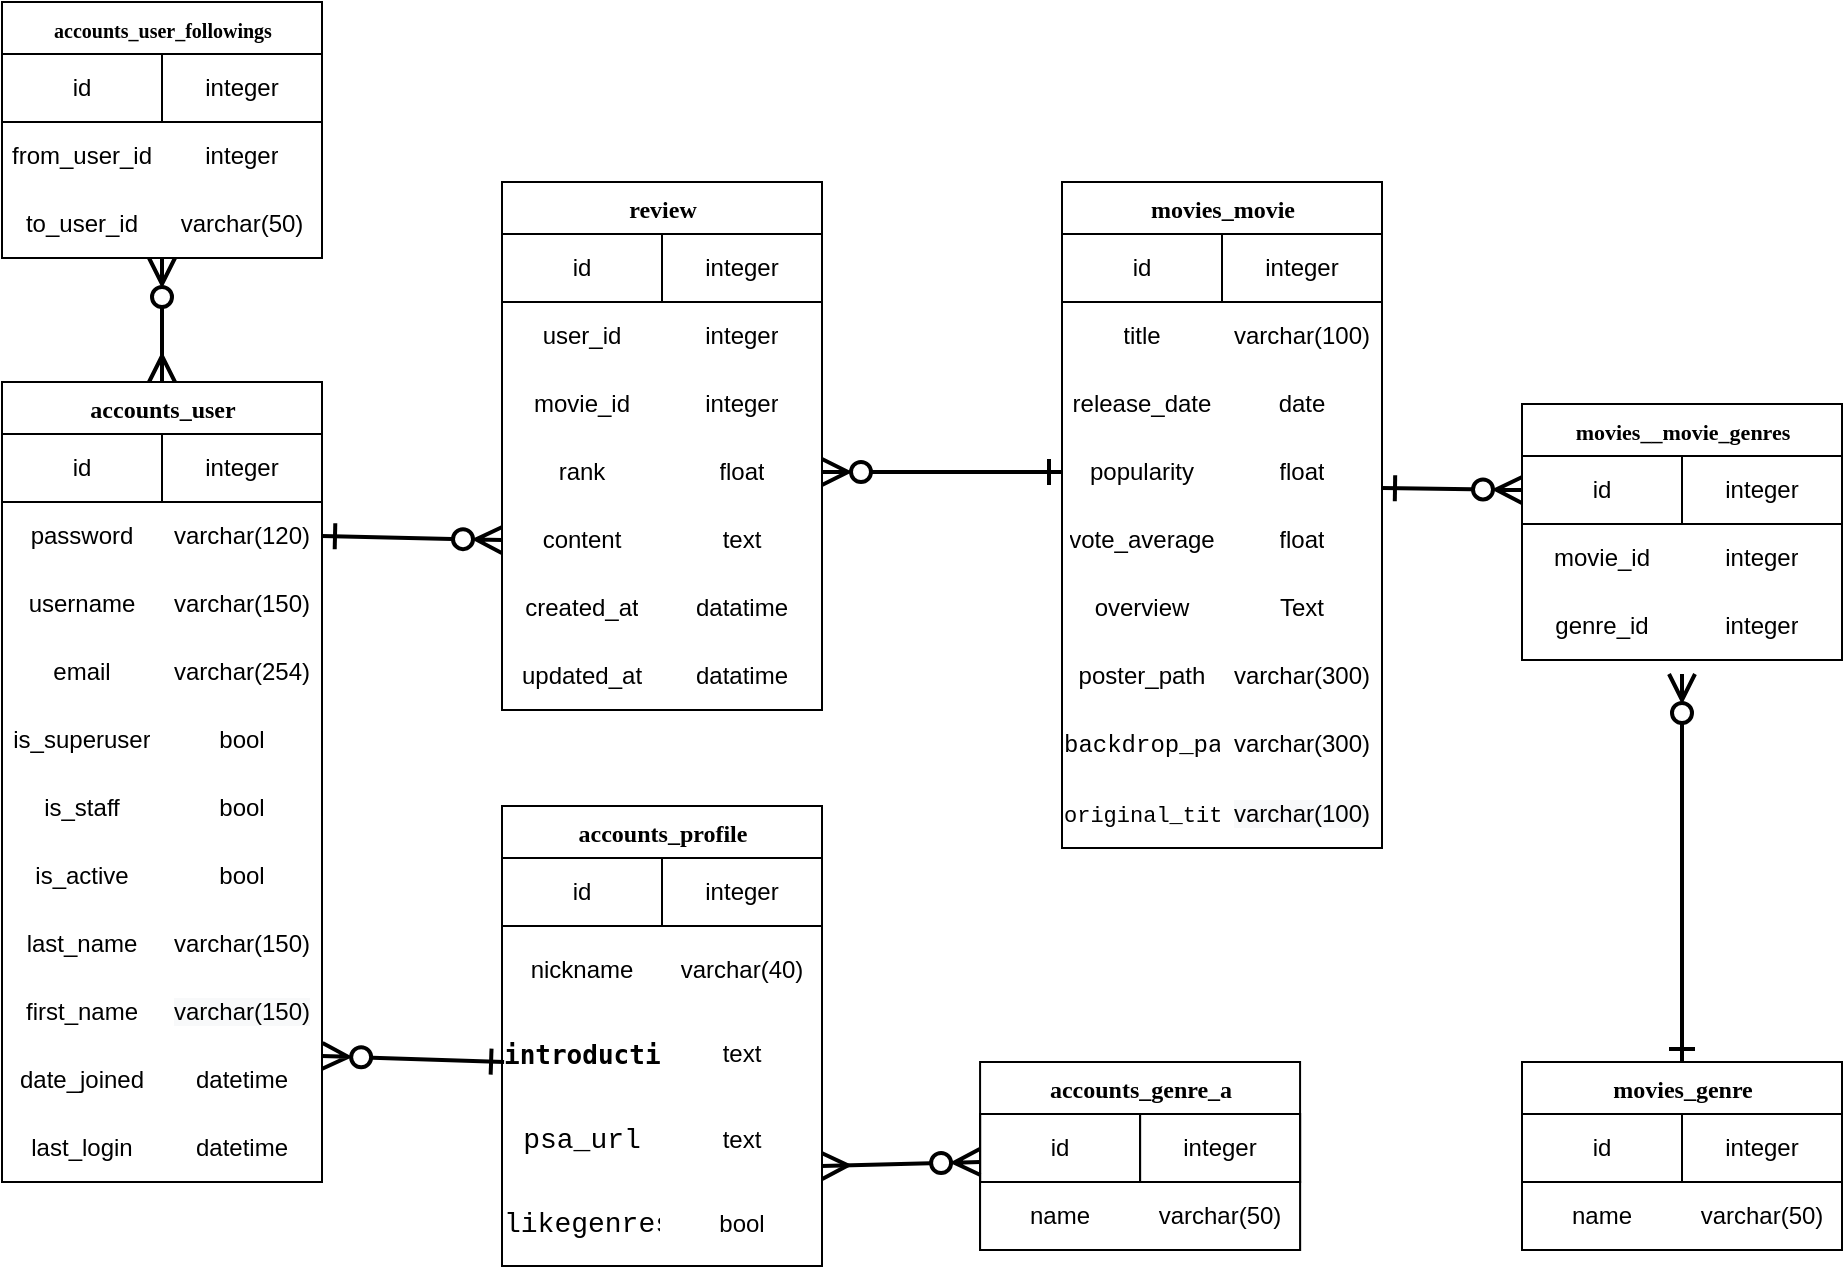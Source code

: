 <mxfile version="20.5.3" type="github">
  <diagram name="Page-1" id="9f46799a-70d6-7492-0946-bef42562c5a5">
    <mxGraphModel dx="2153" dy="1149" grid="1" gridSize="10" guides="1" tooltips="1" connect="1" arrows="1" fold="1" page="1" pageScale="1" pageWidth="1100" pageHeight="850" background="none" math="0" shadow="0">
      <root>
        <mxCell id="0" />
        <mxCell id="1" parent="0" />
        <mxCell id="78961159f06e98e8-30" value="review" style="swimlane;html=1;fontStyle=1;align=center;verticalAlign=top;childLayout=stackLayout;horizontal=1;startSize=26;horizontalStack=0;resizeParent=1;resizeLast=0;collapsible=1;marginBottom=0;swimlaneFillColor=#ffffff;rounded=0;shadow=0;comic=0;labelBackgroundColor=none;strokeWidth=1;fillColor=none;fontFamily=Verdana;fontSize=12;" parent="1" vertex="1">
          <mxGeometry x="360" y="199" width="160" height="264" as="geometry" />
        </mxCell>
        <mxCell id="Coziq-dJK1Pich8Sk--5-6" value="" style="childLayout=tableLayout;recursiveResize=0;shadow=0;fillColor=none;rounded=0;" parent="78961159f06e98e8-30" vertex="1">
          <mxGeometry y="26" width="160" height="34" as="geometry" />
        </mxCell>
        <mxCell id="Coziq-dJK1Pich8Sk--5-19" style="edgeStyle=orthogonalEdgeStyle;rounded=0;orthogonalLoop=1;jettySize=auto;html=1;exitX=0.5;exitY=0;exitDx=0;exitDy=0;" parent="Coziq-dJK1Pich8Sk--5-6" target="Coziq-dJK1Pich8Sk--5-7" edge="1">
          <mxGeometry relative="1" as="geometry" />
        </mxCell>
        <mxCell id="Coziq-dJK1Pich8Sk--5-7" value="" style="shape=tableRow;horizontal=0;startSize=0;swimlaneHead=0;swimlaneBody=0;top=0;left=0;bottom=0;right=0;dropTarget=0;collapsible=0;recursiveResize=0;expand=0;fontStyle=0;fillColor=none;strokeColor=inherit;rounded=0;" parent="Coziq-dJK1Pich8Sk--5-6" vertex="1">
          <mxGeometry width="160" height="34" as="geometry" />
        </mxCell>
        <mxCell id="Coziq-dJK1Pich8Sk--5-8" value="id" style="connectable=0;recursiveResize=0;strokeColor=inherit;fillColor=none;align=center;whiteSpace=wrap;html=1;rounded=0;" parent="Coziq-dJK1Pich8Sk--5-7" vertex="1">
          <mxGeometry width="80" height="34" as="geometry">
            <mxRectangle width="80" height="34" as="alternateBounds" />
          </mxGeometry>
        </mxCell>
        <mxCell id="Coziq-dJK1Pich8Sk--5-9" value="integer" style="connectable=0;recursiveResize=0;strokeColor=inherit;fillColor=none;align=center;whiteSpace=wrap;html=1;rounded=0;" parent="Coziq-dJK1Pich8Sk--5-7" vertex="1">
          <mxGeometry x="80" width="80" height="34" as="geometry">
            <mxRectangle width="80" height="34" as="alternateBounds" />
          </mxGeometry>
        </mxCell>
        <mxCell id="Coziq-dJK1Pich8Sk--5-20" value="" style="shape=table;html=1;whiteSpace=wrap;startSize=0;container=1;collapsible=0;childLayout=tableLayout;columnLines=0;rowLines=0;rounded=0;" parent="78961159f06e98e8-30" vertex="1">
          <mxGeometry y="60" width="160" height="204" as="geometry" />
        </mxCell>
        <mxCell id="Q-mK16G-5H3DGk-nFdMD-3" style="shape=tableRow;horizontal=0;startSize=0;swimlaneHead=0;swimlaneBody=0;top=0;left=0;bottom=0;right=0;collapsible=0;dropTarget=0;fillColor=none;points=[[0,0.5],[1,0.5]];portConstraint=eastwest;rounded=0;" parent="Coziq-dJK1Pich8Sk--5-20" vertex="1">
          <mxGeometry width="160" height="34" as="geometry" />
        </mxCell>
        <mxCell id="Q-mK16G-5H3DGk-nFdMD-4" value="user_id" style="shape=partialRectangle;html=1;whiteSpace=wrap;connectable=0;fillColor=none;top=0;left=0;bottom=0;right=0;overflow=hidden;fontSize=12;rounded=0;" parent="Q-mK16G-5H3DGk-nFdMD-3" vertex="1">
          <mxGeometry width="80" height="34" as="geometry">
            <mxRectangle width="80" height="34" as="alternateBounds" />
          </mxGeometry>
        </mxCell>
        <mxCell id="Q-mK16G-5H3DGk-nFdMD-5" value="integer" style="shape=partialRectangle;html=1;whiteSpace=wrap;connectable=0;fillColor=none;top=0;left=0;bottom=0;right=0;overflow=hidden;fontSize=12;rounded=0;" parent="Q-mK16G-5H3DGk-nFdMD-3" vertex="1">
          <mxGeometry x="80" width="80" height="34" as="geometry">
            <mxRectangle width="80" height="34" as="alternateBounds" />
          </mxGeometry>
        </mxCell>
        <mxCell id="Coziq-dJK1Pich8Sk--5-21" value="" style="shape=tableRow;horizontal=0;startSize=0;swimlaneHead=0;swimlaneBody=0;top=0;left=0;bottom=0;right=0;collapsible=0;dropTarget=0;fillColor=none;points=[[0,0.5],[1,0.5]];portConstraint=eastwest;rounded=0;" parent="Coziq-dJK1Pich8Sk--5-20" vertex="1">
          <mxGeometry y="34" width="160" height="34" as="geometry" />
        </mxCell>
        <mxCell id="Coziq-dJK1Pich8Sk--5-22" value="movie_id" style="shape=partialRectangle;html=1;whiteSpace=wrap;connectable=0;fillColor=none;top=0;left=0;bottom=0;right=0;overflow=hidden;fontSize=12;rounded=0;" parent="Coziq-dJK1Pich8Sk--5-21" vertex="1">
          <mxGeometry width="80" height="34" as="geometry">
            <mxRectangle width="80" height="34" as="alternateBounds" />
          </mxGeometry>
        </mxCell>
        <mxCell id="Coziq-dJK1Pich8Sk--5-23" value="integer" style="shape=partialRectangle;html=1;whiteSpace=wrap;connectable=0;fillColor=none;top=0;left=0;bottom=0;right=0;overflow=hidden;fontSize=12;rounded=0;" parent="Coziq-dJK1Pich8Sk--5-21" vertex="1">
          <mxGeometry x="80" width="80" height="34" as="geometry">
            <mxRectangle width="80" height="34" as="alternateBounds" />
          </mxGeometry>
        </mxCell>
        <mxCell id="Coziq-dJK1Pich8Sk--5-29" value="" style="shape=tableRow;horizontal=0;startSize=0;swimlaneHead=0;swimlaneBody=0;top=0;left=0;bottom=0;right=0;collapsible=0;dropTarget=0;fillColor=none;points=[[0,0.5],[1,0.5]];portConstraint=eastwest;rounded=0;" parent="Coziq-dJK1Pich8Sk--5-20" vertex="1">
          <mxGeometry y="68" width="160" height="34" as="geometry" />
        </mxCell>
        <mxCell id="Coziq-dJK1Pich8Sk--5-30" value="rank" style="shape=partialRectangle;html=1;whiteSpace=wrap;connectable=0;fillColor=none;top=0;left=0;bottom=0;right=0;overflow=hidden;fontSize=12;rounded=0;" parent="Coziq-dJK1Pich8Sk--5-29" vertex="1">
          <mxGeometry width="80" height="34" as="geometry">
            <mxRectangle width="80" height="34" as="alternateBounds" />
          </mxGeometry>
        </mxCell>
        <mxCell id="Coziq-dJK1Pich8Sk--5-31" value="float" style="shape=partialRectangle;html=1;whiteSpace=wrap;connectable=0;fillColor=none;top=0;left=0;bottom=0;right=0;overflow=hidden;fontSize=12;rounded=0;" parent="Coziq-dJK1Pich8Sk--5-29" vertex="1">
          <mxGeometry x="80" width="80" height="34" as="geometry">
            <mxRectangle width="80" height="34" as="alternateBounds" />
          </mxGeometry>
        </mxCell>
        <mxCell id="Coziq-dJK1Pich8Sk--5-42" style="shape=tableRow;horizontal=0;startSize=0;swimlaneHead=0;swimlaneBody=0;top=0;left=0;bottom=0;right=0;collapsible=0;dropTarget=0;fillColor=none;points=[[0,0.5],[1,0.5]];portConstraint=eastwest;rounded=0;" parent="Coziq-dJK1Pich8Sk--5-20" vertex="1">
          <mxGeometry y="102" width="160" height="34" as="geometry" />
        </mxCell>
        <mxCell id="Coziq-dJK1Pich8Sk--5-43" value="content" style="shape=partialRectangle;html=1;whiteSpace=wrap;connectable=0;fillColor=none;top=0;left=0;bottom=0;right=0;overflow=hidden;fontSize=12;rounded=0;" parent="Coziq-dJK1Pich8Sk--5-42" vertex="1">
          <mxGeometry width="80" height="34" as="geometry">
            <mxRectangle width="80" height="34" as="alternateBounds" />
          </mxGeometry>
        </mxCell>
        <mxCell id="Coziq-dJK1Pich8Sk--5-44" value="text" style="shape=partialRectangle;html=1;whiteSpace=wrap;connectable=0;fillColor=none;top=0;left=0;bottom=0;right=0;overflow=hidden;fontSize=12;rounded=0;" parent="Coziq-dJK1Pich8Sk--5-42" vertex="1">
          <mxGeometry x="80" width="80" height="34" as="geometry">
            <mxRectangle width="80" height="34" as="alternateBounds" />
          </mxGeometry>
        </mxCell>
        <mxCell id="Coziq-dJK1Pich8Sk--5-39" style="shape=tableRow;horizontal=0;startSize=0;swimlaneHead=0;swimlaneBody=0;top=0;left=0;bottom=0;right=0;collapsible=0;dropTarget=0;fillColor=none;points=[[0,0.5],[1,0.5]];portConstraint=eastwest;rounded=0;" parent="Coziq-dJK1Pich8Sk--5-20" vertex="1">
          <mxGeometry y="136" width="160" height="34" as="geometry" />
        </mxCell>
        <mxCell id="Coziq-dJK1Pich8Sk--5-40" value="created_at" style="shape=partialRectangle;html=1;whiteSpace=wrap;connectable=0;fillColor=none;top=0;left=0;bottom=0;right=0;overflow=hidden;fontSize=12;rounded=0;" parent="Coziq-dJK1Pich8Sk--5-39" vertex="1">
          <mxGeometry width="80" height="34" as="geometry">
            <mxRectangle width="80" height="34" as="alternateBounds" />
          </mxGeometry>
        </mxCell>
        <mxCell id="Coziq-dJK1Pich8Sk--5-41" value="datatime" style="shape=partialRectangle;html=1;whiteSpace=wrap;connectable=0;fillColor=none;top=0;left=0;bottom=0;right=0;overflow=hidden;fontSize=12;rounded=0;" parent="Coziq-dJK1Pich8Sk--5-39" vertex="1">
          <mxGeometry x="80" width="80" height="34" as="geometry">
            <mxRectangle width="80" height="34" as="alternateBounds" />
          </mxGeometry>
        </mxCell>
        <mxCell id="Coziq-dJK1Pich8Sk--5-33" style="shape=tableRow;horizontal=0;startSize=0;swimlaneHead=0;swimlaneBody=0;top=0;left=0;bottom=0;right=0;collapsible=0;dropTarget=0;fillColor=none;points=[[0,0.5],[1,0.5]];portConstraint=eastwest;rounded=0;" parent="Coziq-dJK1Pich8Sk--5-20" vertex="1">
          <mxGeometry y="170" width="160" height="34" as="geometry" />
        </mxCell>
        <mxCell id="Coziq-dJK1Pich8Sk--5-34" value="updated_at" style="shape=partialRectangle;html=1;whiteSpace=wrap;connectable=0;fillColor=none;top=0;left=0;bottom=0;right=0;overflow=hidden;fontSize=12;rounded=0;" parent="Coziq-dJK1Pich8Sk--5-33" vertex="1">
          <mxGeometry width="80" height="34" as="geometry">
            <mxRectangle width="80" height="34" as="alternateBounds" />
          </mxGeometry>
        </mxCell>
        <mxCell id="Coziq-dJK1Pich8Sk--5-35" value="datatime" style="shape=partialRectangle;html=1;whiteSpace=wrap;connectable=0;fillColor=none;top=0;left=0;bottom=0;right=0;overflow=hidden;fontSize=12;rounded=0;" parent="Coziq-dJK1Pich8Sk--5-33" vertex="1">
          <mxGeometry x="80" width="80" height="34" as="geometry">
            <mxRectangle width="80" height="34" as="alternateBounds" />
          </mxGeometry>
        </mxCell>
        <mxCell id="Coziq-dJK1Pich8Sk--5-45" value="&lt;font style=&quot;font-size: 10px;&quot;&gt;accounts_user_followings&lt;/font&gt;" style="swimlane;html=1;fontStyle=1;align=center;verticalAlign=top;childLayout=stackLayout;horizontal=1;startSize=26;horizontalStack=0;resizeParent=1;resizeLast=0;collapsible=1;marginBottom=0;swimlaneFillColor=#ffffff;rounded=0;shadow=0;comic=0;labelBackgroundColor=none;strokeWidth=1;fillColor=none;fontFamily=Verdana;fontSize=12;" parent="1" vertex="1">
          <mxGeometry x="110" y="109" width="160" height="128" as="geometry" />
        </mxCell>
        <mxCell id="Coziq-dJK1Pich8Sk--5-46" value="" style="childLayout=tableLayout;recursiveResize=0;shadow=0;fillColor=none;rounded=0;" parent="Coziq-dJK1Pich8Sk--5-45" vertex="1">
          <mxGeometry y="26" width="160" height="34" as="geometry" />
        </mxCell>
        <mxCell id="Coziq-dJK1Pich8Sk--5-47" style="edgeStyle=orthogonalEdgeStyle;rounded=0;orthogonalLoop=1;jettySize=auto;html=1;exitX=0.5;exitY=0;exitDx=0;exitDy=0;" parent="Coziq-dJK1Pich8Sk--5-46" target="Coziq-dJK1Pich8Sk--5-48" edge="1">
          <mxGeometry relative="1" as="geometry" />
        </mxCell>
        <mxCell id="Coziq-dJK1Pich8Sk--5-48" value="" style="shape=tableRow;horizontal=0;startSize=0;swimlaneHead=0;swimlaneBody=0;top=0;left=0;bottom=0;right=0;dropTarget=0;collapsible=0;recursiveResize=0;expand=0;fontStyle=0;fillColor=none;strokeColor=inherit;rounded=0;" parent="Coziq-dJK1Pich8Sk--5-46" vertex="1">
          <mxGeometry width="160" height="34" as="geometry" />
        </mxCell>
        <mxCell id="Coziq-dJK1Pich8Sk--5-49" value="id" style="connectable=0;recursiveResize=0;strokeColor=inherit;fillColor=none;align=center;whiteSpace=wrap;html=1;rounded=0;" parent="Coziq-dJK1Pich8Sk--5-48" vertex="1">
          <mxGeometry width="80" height="34" as="geometry">
            <mxRectangle width="80" height="34" as="alternateBounds" />
          </mxGeometry>
        </mxCell>
        <mxCell id="Coziq-dJK1Pich8Sk--5-50" value="integer" style="connectable=0;recursiveResize=0;strokeColor=inherit;fillColor=none;align=center;whiteSpace=wrap;html=1;rounded=0;" parent="Coziq-dJK1Pich8Sk--5-48" vertex="1">
          <mxGeometry x="80" width="80" height="34" as="geometry">
            <mxRectangle width="80" height="34" as="alternateBounds" />
          </mxGeometry>
        </mxCell>
        <mxCell id="Coziq-dJK1Pich8Sk--5-51" value="" style="shape=table;html=1;whiteSpace=wrap;startSize=0;container=1;collapsible=0;childLayout=tableLayout;columnLines=0;rowLines=0;rounded=0;" parent="Coziq-dJK1Pich8Sk--5-45" vertex="1">
          <mxGeometry y="60" width="160" height="68" as="geometry" />
        </mxCell>
        <mxCell id="Coziq-dJK1Pich8Sk--5-52" value="" style="shape=tableRow;horizontal=0;startSize=0;swimlaneHead=0;swimlaneBody=0;top=0;left=0;bottom=0;right=0;collapsible=0;dropTarget=0;fillColor=none;points=[[0,0.5],[1,0.5]];portConstraint=eastwest;rounded=0;" parent="Coziq-dJK1Pich8Sk--5-51" vertex="1">
          <mxGeometry width="160" height="34" as="geometry" />
        </mxCell>
        <mxCell id="Coziq-dJK1Pich8Sk--5-53" value="from_user_id" style="shape=partialRectangle;html=1;whiteSpace=wrap;connectable=0;fillColor=none;top=0;left=0;bottom=0;right=0;overflow=hidden;fontSize=12;rounded=0;" parent="Coziq-dJK1Pich8Sk--5-52" vertex="1">
          <mxGeometry width="80" height="34" as="geometry">
            <mxRectangle width="80" height="34" as="alternateBounds" />
          </mxGeometry>
        </mxCell>
        <mxCell id="Coziq-dJK1Pich8Sk--5-54" value="integer" style="shape=partialRectangle;html=1;whiteSpace=wrap;connectable=0;fillColor=none;top=0;left=0;bottom=0;right=0;overflow=hidden;fontSize=12;rounded=0;" parent="Coziq-dJK1Pich8Sk--5-52" vertex="1">
          <mxGeometry x="80" width="80" height="34" as="geometry">
            <mxRectangle width="80" height="34" as="alternateBounds" />
          </mxGeometry>
        </mxCell>
        <mxCell id="Coziq-dJK1Pich8Sk--5-55" value="" style="shape=tableRow;horizontal=0;startSize=0;swimlaneHead=0;swimlaneBody=0;top=0;left=0;bottom=0;right=0;collapsible=0;dropTarget=0;fillColor=none;points=[[0,0.5],[1,0.5]];portConstraint=eastwest;rounded=0;" parent="Coziq-dJK1Pich8Sk--5-51" vertex="1">
          <mxGeometry y="34" width="160" height="34" as="geometry" />
        </mxCell>
        <mxCell id="Coziq-dJK1Pich8Sk--5-56" value="to_user_id" style="shape=partialRectangle;html=1;whiteSpace=wrap;connectable=0;fillColor=none;top=0;left=0;bottom=0;right=0;overflow=hidden;fontSize=12;rounded=0;" parent="Coziq-dJK1Pich8Sk--5-55" vertex="1">
          <mxGeometry width="80" height="34" as="geometry">
            <mxRectangle width="80" height="34" as="alternateBounds" />
          </mxGeometry>
        </mxCell>
        <mxCell id="Coziq-dJK1Pich8Sk--5-57" value="varchar(50)" style="shape=partialRectangle;html=1;whiteSpace=wrap;connectable=0;fillColor=none;top=0;left=0;bottom=0;right=0;overflow=hidden;fontSize=12;rounded=0;" parent="Coziq-dJK1Pich8Sk--5-55" vertex="1">
          <mxGeometry x="80" width="80" height="34" as="geometry">
            <mxRectangle width="80" height="34" as="alternateBounds" />
          </mxGeometry>
        </mxCell>
        <mxCell id="Coziq-dJK1Pich8Sk--5-73" value="accounts_user" style="swimlane;html=1;fontStyle=1;align=center;verticalAlign=top;childLayout=stackLayout;horizontal=1;startSize=26;horizontalStack=0;resizeParent=1;resizeLast=0;collapsible=1;marginBottom=0;swimlaneFillColor=#ffffff;rounded=0;shadow=0;comic=0;labelBackgroundColor=none;strokeWidth=1;fillColor=none;fontFamily=Verdana;fontSize=12;" parent="1" vertex="1">
          <mxGeometry x="110" y="299" width="160" height="400" as="geometry" />
        </mxCell>
        <mxCell id="Coziq-dJK1Pich8Sk--5-74" value="" style="childLayout=tableLayout;recursiveResize=0;shadow=0;fillColor=none;rounded=0;" parent="Coziq-dJK1Pich8Sk--5-73" vertex="1">
          <mxGeometry y="26" width="160" height="34" as="geometry" />
        </mxCell>
        <mxCell id="Coziq-dJK1Pich8Sk--5-75" style="edgeStyle=orthogonalEdgeStyle;rounded=0;orthogonalLoop=1;jettySize=auto;html=1;exitX=0.5;exitY=0;exitDx=0;exitDy=0;" parent="Coziq-dJK1Pich8Sk--5-74" target="Coziq-dJK1Pich8Sk--5-76" edge="1">
          <mxGeometry relative="1" as="geometry" />
        </mxCell>
        <mxCell id="Coziq-dJK1Pich8Sk--5-76" value="" style="shape=tableRow;horizontal=0;startSize=0;swimlaneHead=0;swimlaneBody=0;top=0;left=0;bottom=0;right=0;dropTarget=0;collapsible=0;recursiveResize=0;expand=0;fontStyle=0;fillColor=none;strokeColor=inherit;rounded=0;" parent="Coziq-dJK1Pich8Sk--5-74" vertex="1">
          <mxGeometry width="160" height="34" as="geometry" />
        </mxCell>
        <mxCell id="Coziq-dJK1Pich8Sk--5-77" value="id" style="connectable=0;recursiveResize=0;strokeColor=inherit;fillColor=none;align=center;whiteSpace=wrap;html=1;rounded=0;" parent="Coziq-dJK1Pich8Sk--5-76" vertex="1">
          <mxGeometry width="80" height="34" as="geometry">
            <mxRectangle width="80" height="34" as="alternateBounds" />
          </mxGeometry>
        </mxCell>
        <mxCell id="Coziq-dJK1Pich8Sk--5-78" value="integer" style="connectable=0;recursiveResize=0;strokeColor=inherit;fillColor=none;align=center;whiteSpace=wrap;html=1;rounded=0;" parent="Coziq-dJK1Pich8Sk--5-76" vertex="1">
          <mxGeometry x="80" width="80" height="34" as="geometry">
            <mxRectangle width="80" height="34" as="alternateBounds" />
          </mxGeometry>
        </mxCell>
        <mxCell id="Coziq-dJK1Pich8Sk--5-79" value="" style="shape=table;html=1;whiteSpace=wrap;startSize=0;container=1;collapsible=0;childLayout=tableLayout;columnLines=0;rowLines=0;rounded=0;" parent="Coziq-dJK1Pich8Sk--5-73" vertex="1">
          <mxGeometry y="60" width="160" height="340" as="geometry" />
        </mxCell>
        <mxCell id="Coziq-dJK1Pich8Sk--5-80" value="" style="shape=tableRow;horizontal=0;startSize=0;swimlaneHead=0;swimlaneBody=0;top=0;left=0;bottom=0;right=0;collapsible=0;dropTarget=0;fillColor=none;points=[[0,0.5],[1,0.5]];portConstraint=eastwest;rounded=0;" parent="Coziq-dJK1Pich8Sk--5-79" vertex="1">
          <mxGeometry width="160" height="34" as="geometry" />
        </mxCell>
        <mxCell id="Coziq-dJK1Pich8Sk--5-81" value="password" style="shape=partialRectangle;html=1;whiteSpace=wrap;connectable=0;fillColor=none;top=0;left=0;bottom=0;right=0;overflow=hidden;fontSize=12;rounded=0;" parent="Coziq-dJK1Pich8Sk--5-80" vertex="1">
          <mxGeometry width="80" height="34" as="geometry">
            <mxRectangle width="80" height="34" as="alternateBounds" />
          </mxGeometry>
        </mxCell>
        <mxCell id="Coziq-dJK1Pich8Sk--5-82" value="varchar(120)" style="shape=partialRectangle;html=1;whiteSpace=wrap;connectable=0;fillColor=none;top=0;left=0;bottom=0;right=0;overflow=hidden;fontSize=12;rounded=0;" parent="Coziq-dJK1Pich8Sk--5-80" vertex="1">
          <mxGeometry x="80" width="80" height="34" as="geometry">
            <mxRectangle width="80" height="34" as="alternateBounds" />
          </mxGeometry>
        </mxCell>
        <mxCell id="Coziq-dJK1Pich8Sk--5-83" value="" style="shape=tableRow;horizontal=0;startSize=0;swimlaneHead=0;swimlaneBody=0;top=0;left=0;bottom=0;right=0;collapsible=0;dropTarget=0;fillColor=none;points=[[0,0.5],[1,0.5]];portConstraint=eastwest;rounded=0;" parent="Coziq-dJK1Pich8Sk--5-79" vertex="1">
          <mxGeometry y="34" width="160" height="34" as="geometry" />
        </mxCell>
        <mxCell id="Coziq-dJK1Pich8Sk--5-84" value="username" style="shape=partialRectangle;html=1;whiteSpace=wrap;connectable=0;fillColor=none;top=0;left=0;bottom=0;right=0;overflow=hidden;fontSize=12;rounded=0;" parent="Coziq-dJK1Pich8Sk--5-83" vertex="1">
          <mxGeometry width="80" height="34" as="geometry">
            <mxRectangle width="80" height="34" as="alternateBounds" />
          </mxGeometry>
        </mxCell>
        <mxCell id="Coziq-dJK1Pich8Sk--5-85" value="varchar(150)" style="shape=partialRectangle;html=1;whiteSpace=wrap;connectable=0;fillColor=none;top=0;left=0;bottom=0;right=0;overflow=hidden;fontSize=12;rounded=0;" parent="Coziq-dJK1Pich8Sk--5-83" vertex="1">
          <mxGeometry x="80" width="80" height="34" as="geometry">
            <mxRectangle width="80" height="34" as="alternateBounds" />
          </mxGeometry>
        </mxCell>
        <mxCell id="Coziq-dJK1Pich8Sk--5-86" value="" style="shape=tableRow;horizontal=0;startSize=0;swimlaneHead=0;swimlaneBody=0;top=0;left=0;bottom=0;right=0;collapsible=0;dropTarget=0;fillColor=none;points=[[0,0.5],[1,0.5]];portConstraint=eastwest;rounded=0;" parent="Coziq-dJK1Pich8Sk--5-79" vertex="1">
          <mxGeometry y="68" width="160" height="34" as="geometry" />
        </mxCell>
        <mxCell id="Coziq-dJK1Pich8Sk--5-87" value="email" style="shape=partialRectangle;html=1;whiteSpace=wrap;connectable=0;fillColor=none;top=0;left=0;bottom=0;right=0;overflow=hidden;fontSize=12;rounded=0;" parent="Coziq-dJK1Pich8Sk--5-86" vertex="1">
          <mxGeometry width="80" height="34" as="geometry">
            <mxRectangle width="80" height="34" as="alternateBounds" />
          </mxGeometry>
        </mxCell>
        <mxCell id="Coziq-dJK1Pich8Sk--5-88" value="varchar(254)" style="shape=partialRectangle;html=1;whiteSpace=wrap;connectable=0;fillColor=none;top=0;left=0;bottom=0;right=0;overflow=hidden;fontSize=12;rounded=0;" parent="Coziq-dJK1Pich8Sk--5-86" vertex="1">
          <mxGeometry x="80" width="80" height="34" as="geometry">
            <mxRectangle width="80" height="34" as="alternateBounds" />
          </mxGeometry>
        </mxCell>
        <mxCell id="Coziq-dJK1Pich8Sk--5-89" style="shape=tableRow;horizontal=0;startSize=0;swimlaneHead=0;swimlaneBody=0;top=0;left=0;bottom=0;right=0;collapsible=0;dropTarget=0;fillColor=none;points=[[0,0.5],[1,0.5]];portConstraint=eastwest;rounded=0;" parent="Coziq-dJK1Pich8Sk--5-79" vertex="1">
          <mxGeometry y="102" width="160" height="34" as="geometry" />
        </mxCell>
        <mxCell id="Coziq-dJK1Pich8Sk--5-90" value="is_superuser" style="shape=partialRectangle;html=1;whiteSpace=wrap;connectable=0;fillColor=none;top=0;left=0;bottom=0;right=0;overflow=hidden;fontSize=12;rounded=0;" parent="Coziq-dJK1Pich8Sk--5-89" vertex="1">
          <mxGeometry width="80" height="34" as="geometry">
            <mxRectangle width="80" height="34" as="alternateBounds" />
          </mxGeometry>
        </mxCell>
        <mxCell id="Coziq-dJK1Pich8Sk--5-91" value="bool" style="shape=partialRectangle;html=1;whiteSpace=wrap;connectable=0;fillColor=none;top=0;left=0;bottom=0;right=0;overflow=hidden;fontSize=12;rounded=0;" parent="Coziq-dJK1Pich8Sk--5-89" vertex="1">
          <mxGeometry x="80" width="80" height="34" as="geometry">
            <mxRectangle width="80" height="34" as="alternateBounds" />
          </mxGeometry>
        </mxCell>
        <mxCell id="Coziq-dJK1Pich8Sk--5-185" style="shape=tableRow;horizontal=0;startSize=0;swimlaneHead=0;swimlaneBody=0;top=0;left=0;bottom=0;right=0;collapsible=0;dropTarget=0;fillColor=none;points=[[0,0.5],[1,0.5]];portConstraint=eastwest;rounded=0;" parent="Coziq-dJK1Pich8Sk--5-79" vertex="1">
          <mxGeometry y="136" width="160" height="34" as="geometry" />
        </mxCell>
        <mxCell id="Coziq-dJK1Pich8Sk--5-186" value="is_staff" style="shape=partialRectangle;html=1;whiteSpace=wrap;connectable=0;fillColor=none;top=0;left=0;bottom=0;right=0;overflow=hidden;fontSize=12;rounded=0;" parent="Coziq-dJK1Pich8Sk--5-185" vertex="1">
          <mxGeometry width="80" height="34" as="geometry">
            <mxRectangle width="80" height="34" as="alternateBounds" />
          </mxGeometry>
        </mxCell>
        <mxCell id="Coziq-dJK1Pich8Sk--5-187" value="bool" style="shape=partialRectangle;html=1;whiteSpace=wrap;connectable=0;fillColor=none;top=0;left=0;bottom=0;right=0;overflow=hidden;fontSize=12;rounded=0;" parent="Coziq-dJK1Pich8Sk--5-185" vertex="1">
          <mxGeometry x="80" width="80" height="34" as="geometry">
            <mxRectangle width="80" height="34" as="alternateBounds" />
          </mxGeometry>
        </mxCell>
        <mxCell id="Coziq-dJK1Pich8Sk--5-92" style="shape=tableRow;horizontal=0;startSize=0;swimlaneHead=0;swimlaneBody=0;top=0;left=0;bottom=0;right=0;collapsible=0;dropTarget=0;fillColor=none;points=[[0,0.5],[1,0.5]];portConstraint=eastwest;rounded=0;" parent="Coziq-dJK1Pich8Sk--5-79" vertex="1">
          <mxGeometry y="170" width="160" height="34" as="geometry" />
        </mxCell>
        <mxCell id="Coziq-dJK1Pich8Sk--5-93" value="is_active" style="shape=partialRectangle;html=1;whiteSpace=wrap;connectable=0;fillColor=none;top=0;left=0;bottom=0;right=0;overflow=hidden;fontSize=12;rounded=0;" parent="Coziq-dJK1Pich8Sk--5-92" vertex="1">
          <mxGeometry width="80" height="34" as="geometry">
            <mxRectangle width="80" height="34" as="alternateBounds" />
          </mxGeometry>
        </mxCell>
        <mxCell id="Coziq-dJK1Pich8Sk--5-94" value="bool" style="shape=partialRectangle;html=1;whiteSpace=wrap;connectable=0;fillColor=none;top=0;left=0;bottom=0;right=0;overflow=hidden;fontSize=12;rounded=0;" parent="Coziq-dJK1Pich8Sk--5-92" vertex="1">
          <mxGeometry x="80" width="80" height="34" as="geometry">
            <mxRectangle width="80" height="34" as="alternateBounds" />
          </mxGeometry>
        </mxCell>
        <mxCell id="Coziq-dJK1Pich8Sk--5-95" style="shape=tableRow;horizontal=0;startSize=0;swimlaneHead=0;swimlaneBody=0;top=0;left=0;bottom=0;right=0;collapsible=0;dropTarget=0;fillColor=none;points=[[0,0.5],[1,0.5]];portConstraint=eastwest;rounded=0;" parent="Coziq-dJK1Pich8Sk--5-79" vertex="1">
          <mxGeometry y="204" width="160" height="34" as="geometry" />
        </mxCell>
        <mxCell id="Coziq-dJK1Pich8Sk--5-96" value="last_name" style="shape=partialRectangle;html=1;whiteSpace=wrap;connectable=0;fillColor=none;top=0;left=0;bottom=0;right=0;overflow=hidden;fontSize=12;rounded=0;" parent="Coziq-dJK1Pich8Sk--5-95" vertex="1">
          <mxGeometry width="80" height="34" as="geometry">
            <mxRectangle width="80" height="34" as="alternateBounds" />
          </mxGeometry>
        </mxCell>
        <mxCell id="Coziq-dJK1Pich8Sk--5-97" value="varchar(150)" style="shape=partialRectangle;html=1;whiteSpace=wrap;connectable=0;fillColor=none;top=0;left=0;bottom=0;right=0;overflow=hidden;fontSize=12;rounded=0;" parent="Coziq-dJK1Pich8Sk--5-95" vertex="1">
          <mxGeometry x="80" width="80" height="34" as="geometry">
            <mxRectangle width="80" height="34" as="alternateBounds" />
          </mxGeometry>
        </mxCell>
        <mxCell id="Coziq-dJK1Pich8Sk--5-98" style="shape=tableRow;horizontal=0;startSize=0;swimlaneHead=0;swimlaneBody=0;top=0;left=0;bottom=0;right=0;collapsible=0;dropTarget=0;fillColor=none;points=[[0,0.5],[1,0.5]];portConstraint=eastwest;rounded=0;" parent="Coziq-dJK1Pich8Sk--5-79" vertex="1">
          <mxGeometry y="238" width="160" height="34" as="geometry" />
        </mxCell>
        <mxCell id="Coziq-dJK1Pich8Sk--5-99" value="first_name" style="shape=partialRectangle;html=1;whiteSpace=wrap;connectable=0;fillColor=none;top=0;left=0;bottom=0;right=0;overflow=hidden;fontSize=12;rounded=0;" parent="Coziq-dJK1Pich8Sk--5-98" vertex="1">
          <mxGeometry width="80" height="34" as="geometry">
            <mxRectangle width="80" height="34" as="alternateBounds" />
          </mxGeometry>
        </mxCell>
        <mxCell id="Coziq-dJK1Pich8Sk--5-100" value="&lt;span style=&quot;color: rgb(0, 0, 0); font-family: Helvetica; font-size: 12px; font-style: normal; font-variant-ligatures: normal; font-variant-caps: normal; font-weight: 400; letter-spacing: normal; orphans: 2; text-align: center; text-indent: 0px; text-transform: none; widows: 2; word-spacing: 0px; -webkit-text-stroke-width: 0px; background-color: rgb(248, 249, 250); text-decoration-thickness: initial; text-decoration-style: initial; text-decoration-color: initial; float: none; display: inline !important;&quot;&gt;varchar(150)&lt;/span&gt;" style="shape=partialRectangle;html=1;whiteSpace=wrap;connectable=0;fillColor=none;top=0;left=0;bottom=0;right=0;overflow=hidden;fontSize=12;rounded=0;" parent="Coziq-dJK1Pich8Sk--5-98" vertex="1">
          <mxGeometry x="80" width="80" height="34" as="geometry">
            <mxRectangle width="80" height="34" as="alternateBounds" />
          </mxGeometry>
        </mxCell>
        <mxCell id="Coziq-dJK1Pich8Sk--5-188" style="shape=tableRow;horizontal=0;startSize=0;swimlaneHead=0;swimlaneBody=0;top=0;left=0;bottom=0;right=0;collapsible=0;dropTarget=0;fillColor=none;points=[[0,0.5],[1,0.5]];portConstraint=eastwest;rounded=0;" parent="Coziq-dJK1Pich8Sk--5-79" vertex="1">
          <mxGeometry y="272" width="160" height="34" as="geometry" />
        </mxCell>
        <mxCell id="Coziq-dJK1Pich8Sk--5-189" value="date_joined" style="shape=partialRectangle;html=1;whiteSpace=wrap;connectable=0;fillColor=none;top=0;left=0;bottom=0;right=0;overflow=hidden;fontSize=12;rounded=0;" parent="Coziq-dJK1Pich8Sk--5-188" vertex="1">
          <mxGeometry width="80" height="34" as="geometry">
            <mxRectangle width="80" height="34" as="alternateBounds" />
          </mxGeometry>
        </mxCell>
        <mxCell id="Coziq-dJK1Pich8Sk--5-190" value="datetime" style="shape=partialRectangle;html=1;whiteSpace=wrap;connectable=0;fillColor=none;top=0;left=0;bottom=0;right=0;overflow=hidden;fontSize=12;rounded=0;" parent="Coziq-dJK1Pich8Sk--5-188" vertex="1">
          <mxGeometry x="80" width="80" height="34" as="geometry">
            <mxRectangle width="80" height="34" as="alternateBounds" />
          </mxGeometry>
        </mxCell>
        <mxCell id="Coziq-dJK1Pich8Sk--5-191" style="shape=tableRow;horizontal=0;startSize=0;swimlaneHead=0;swimlaneBody=0;top=0;left=0;bottom=0;right=0;collapsible=0;dropTarget=0;fillColor=none;points=[[0,0.5],[1,0.5]];portConstraint=eastwest;rounded=0;" parent="Coziq-dJK1Pich8Sk--5-79" vertex="1">
          <mxGeometry y="306" width="160" height="34" as="geometry" />
        </mxCell>
        <mxCell id="Coziq-dJK1Pich8Sk--5-192" value="last_login" style="shape=partialRectangle;html=1;whiteSpace=wrap;connectable=0;fillColor=none;top=0;left=0;bottom=0;right=0;overflow=hidden;fontSize=12;rounded=0;" parent="Coziq-dJK1Pich8Sk--5-191" vertex="1">
          <mxGeometry width="80" height="34" as="geometry">
            <mxRectangle width="80" height="34" as="alternateBounds" />
          </mxGeometry>
        </mxCell>
        <mxCell id="Coziq-dJK1Pich8Sk--5-193" value="datetime" style="shape=partialRectangle;html=1;whiteSpace=wrap;connectable=0;fillColor=none;top=0;left=0;bottom=0;right=0;overflow=hidden;fontSize=12;rounded=0;" parent="Coziq-dJK1Pich8Sk--5-191" vertex="1">
          <mxGeometry x="80" width="80" height="34" as="geometry">
            <mxRectangle width="80" height="34" as="alternateBounds" />
          </mxGeometry>
        </mxCell>
        <mxCell id="Coziq-dJK1Pich8Sk--5-101" value="movies_movie" style="swimlane;html=1;fontStyle=1;align=center;verticalAlign=top;childLayout=stackLayout;horizontal=1;startSize=26;horizontalStack=0;resizeParent=1;resizeLast=0;collapsible=1;marginBottom=0;swimlaneFillColor=#ffffff;rounded=0;shadow=0;comic=0;labelBackgroundColor=none;strokeWidth=1;fillColor=none;fontFamily=Verdana;fontSize=12;" parent="1" vertex="1">
          <mxGeometry x="640" y="199" width="160" height="333" as="geometry" />
        </mxCell>
        <mxCell id="Coziq-dJK1Pich8Sk--5-102" value="" style="childLayout=tableLayout;recursiveResize=0;shadow=0;fillColor=none;rounded=0;" parent="Coziq-dJK1Pich8Sk--5-101" vertex="1">
          <mxGeometry y="26" width="160" height="307" as="geometry" />
        </mxCell>
        <mxCell id="Coziq-dJK1Pich8Sk--5-103" style="edgeStyle=orthogonalEdgeStyle;rounded=0;orthogonalLoop=1;jettySize=auto;html=1;exitX=0.5;exitY=0;exitDx=0;exitDy=0;" parent="Coziq-dJK1Pich8Sk--5-102" target="Coziq-dJK1Pich8Sk--5-104" edge="1">
          <mxGeometry relative="1" as="geometry" />
        </mxCell>
        <mxCell id="Coziq-dJK1Pich8Sk--5-104" value="" style="shape=tableRow;horizontal=0;startSize=0;swimlaneHead=0;swimlaneBody=0;top=0;left=0;bottom=0;right=0;dropTarget=0;collapsible=0;recursiveResize=0;expand=0;fontStyle=0;fillColor=none;strokeColor=inherit;rounded=0;" parent="Coziq-dJK1Pich8Sk--5-102" vertex="1">
          <mxGeometry width="160" height="34" as="geometry" />
        </mxCell>
        <mxCell id="Coziq-dJK1Pich8Sk--5-105" value="id" style="connectable=0;recursiveResize=0;strokeColor=inherit;fillColor=none;align=center;whiteSpace=wrap;html=1;rounded=0;" parent="Coziq-dJK1Pich8Sk--5-104" vertex="1">
          <mxGeometry width="80" height="34" as="geometry">
            <mxRectangle width="80" height="34" as="alternateBounds" />
          </mxGeometry>
        </mxCell>
        <mxCell id="Coziq-dJK1Pich8Sk--5-106" value="integer" style="connectable=0;recursiveResize=0;strokeColor=inherit;fillColor=none;align=center;whiteSpace=wrap;html=1;rounded=0;" parent="Coziq-dJK1Pich8Sk--5-104" vertex="1">
          <mxGeometry x="80" width="80" height="34" as="geometry">
            <mxRectangle width="80" height="34" as="alternateBounds" />
          </mxGeometry>
        </mxCell>
        <mxCell id="JHkxxBQI-lRjYCG3F9A2-82" value="" style="shape=tableRow;horizontal=0;startSize=0;swimlaneHead=0;swimlaneBody=0;top=0;left=0;bottom=0;right=0;collapsible=0;dropTarget=0;fillColor=none;points=[[0,0.5],[1,0.5]];portConstraint=eastwest;rounded=0;" vertex="1" parent="Coziq-dJK1Pich8Sk--5-102">
          <mxGeometry y="34" width="160" height="33" as="geometry" />
        </mxCell>
        <mxCell id="JHkxxBQI-lRjYCG3F9A2-83" value="title" style="shape=partialRectangle;html=1;whiteSpace=wrap;connectable=0;fillColor=none;top=0;left=0;bottom=0;right=0;overflow=hidden;fontSize=12;rounded=0;" vertex="1" parent="JHkxxBQI-lRjYCG3F9A2-82">
          <mxGeometry width="80" height="33" as="geometry">
            <mxRectangle width="80" height="33" as="alternateBounds" />
          </mxGeometry>
        </mxCell>
        <mxCell id="JHkxxBQI-lRjYCG3F9A2-84" value="varchar(100)" style="shape=partialRectangle;html=1;whiteSpace=wrap;connectable=0;fillColor=none;top=0;left=0;bottom=0;right=0;overflow=hidden;fontSize=12;rounded=0;" vertex="1" parent="JHkxxBQI-lRjYCG3F9A2-82">
          <mxGeometry x="80" width="80" height="33" as="geometry">
            <mxRectangle width="80" height="33" as="alternateBounds" />
          </mxGeometry>
        </mxCell>
        <mxCell id="JHkxxBQI-lRjYCG3F9A2-85" value="" style="shape=tableRow;horizontal=0;startSize=0;swimlaneHead=0;swimlaneBody=0;top=0;left=0;bottom=0;right=0;collapsible=0;dropTarget=0;fillColor=none;points=[[0,0.5],[1,0.5]];portConstraint=eastwest;rounded=0;" vertex="1" parent="Coziq-dJK1Pich8Sk--5-102">
          <mxGeometry y="67" width="160" height="35" as="geometry" />
        </mxCell>
        <mxCell id="JHkxxBQI-lRjYCG3F9A2-86" value="release_date" style="shape=partialRectangle;html=1;whiteSpace=wrap;connectable=0;fillColor=none;top=0;left=0;bottom=0;right=0;overflow=hidden;fontSize=12;rounded=0;" vertex="1" parent="JHkxxBQI-lRjYCG3F9A2-85">
          <mxGeometry width="80" height="35" as="geometry">
            <mxRectangle width="80" height="35" as="alternateBounds" />
          </mxGeometry>
        </mxCell>
        <mxCell id="JHkxxBQI-lRjYCG3F9A2-87" value="date" style="shape=partialRectangle;html=1;whiteSpace=wrap;connectable=0;fillColor=none;top=0;left=0;bottom=0;right=0;overflow=hidden;fontSize=12;rounded=0;" vertex="1" parent="JHkxxBQI-lRjYCG3F9A2-85">
          <mxGeometry x="80" width="80" height="35" as="geometry">
            <mxRectangle width="80" height="35" as="alternateBounds" />
          </mxGeometry>
        </mxCell>
        <mxCell id="JHkxxBQI-lRjYCG3F9A2-88" value="" style="shape=tableRow;horizontal=0;startSize=0;swimlaneHead=0;swimlaneBody=0;top=0;left=0;bottom=0;right=0;collapsible=0;dropTarget=0;fillColor=none;points=[[0,0.5],[1,0.5]];portConstraint=eastwest;rounded=0;" vertex="1" parent="Coziq-dJK1Pich8Sk--5-102">
          <mxGeometry y="102" width="160" height="34" as="geometry" />
        </mxCell>
        <mxCell id="JHkxxBQI-lRjYCG3F9A2-89" value="popularity" style="shape=partialRectangle;html=1;whiteSpace=wrap;connectable=0;fillColor=none;top=0;left=0;bottom=0;right=0;overflow=hidden;fontSize=12;rounded=0;" vertex="1" parent="JHkxxBQI-lRjYCG3F9A2-88">
          <mxGeometry width="80" height="34" as="geometry">
            <mxRectangle width="80" height="34" as="alternateBounds" />
          </mxGeometry>
        </mxCell>
        <mxCell id="JHkxxBQI-lRjYCG3F9A2-90" value="float" style="shape=partialRectangle;html=1;whiteSpace=wrap;connectable=0;fillColor=none;top=0;left=0;bottom=0;right=0;overflow=hidden;fontSize=12;rounded=0;" vertex="1" parent="JHkxxBQI-lRjYCG3F9A2-88">
          <mxGeometry x="80" width="80" height="34" as="geometry">
            <mxRectangle width="80" height="34" as="alternateBounds" />
          </mxGeometry>
        </mxCell>
        <mxCell id="JHkxxBQI-lRjYCG3F9A2-91" style="shape=tableRow;horizontal=0;startSize=0;swimlaneHead=0;swimlaneBody=0;top=0;left=0;bottom=0;right=0;collapsible=0;dropTarget=0;fillColor=none;points=[[0,0.5],[1,0.5]];portConstraint=eastwest;rounded=0;" vertex="1" parent="Coziq-dJK1Pich8Sk--5-102">
          <mxGeometry y="136" width="160" height="34" as="geometry" />
        </mxCell>
        <mxCell id="JHkxxBQI-lRjYCG3F9A2-92" value="vote_average" style="shape=partialRectangle;html=1;whiteSpace=wrap;connectable=0;fillColor=none;top=0;left=0;bottom=0;right=0;overflow=hidden;fontSize=12;rounded=0;" vertex="1" parent="JHkxxBQI-lRjYCG3F9A2-91">
          <mxGeometry width="80" height="34" as="geometry">
            <mxRectangle width="80" height="34" as="alternateBounds" />
          </mxGeometry>
        </mxCell>
        <mxCell id="JHkxxBQI-lRjYCG3F9A2-93" value="float" style="shape=partialRectangle;html=1;whiteSpace=wrap;connectable=0;fillColor=none;top=0;left=0;bottom=0;right=0;overflow=hidden;fontSize=12;rounded=0;" vertex="1" parent="JHkxxBQI-lRjYCG3F9A2-91">
          <mxGeometry x="80" width="80" height="34" as="geometry">
            <mxRectangle width="80" height="34" as="alternateBounds" />
          </mxGeometry>
        </mxCell>
        <mxCell id="JHkxxBQI-lRjYCG3F9A2-94" style="shape=tableRow;horizontal=0;startSize=0;swimlaneHead=0;swimlaneBody=0;top=0;left=0;bottom=0;right=0;collapsible=0;dropTarget=0;fillColor=none;points=[[0,0.5],[1,0.5]];portConstraint=eastwest;rounded=0;" vertex="1" parent="Coziq-dJK1Pich8Sk--5-102">
          <mxGeometry y="170" width="160" height="34" as="geometry" />
        </mxCell>
        <mxCell id="JHkxxBQI-lRjYCG3F9A2-95" value="overview" style="shape=partialRectangle;html=1;whiteSpace=wrap;connectable=0;fillColor=none;top=0;left=0;bottom=0;right=0;overflow=hidden;fontSize=12;rounded=0;" vertex="1" parent="JHkxxBQI-lRjYCG3F9A2-94">
          <mxGeometry width="80" height="34" as="geometry">
            <mxRectangle width="80" height="34" as="alternateBounds" />
          </mxGeometry>
        </mxCell>
        <mxCell id="JHkxxBQI-lRjYCG3F9A2-96" value="Text" style="shape=partialRectangle;html=1;whiteSpace=wrap;connectable=0;fillColor=none;top=0;left=0;bottom=0;right=0;overflow=hidden;fontSize=12;rounded=0;" vertex="1" parent="JHkxxBQI-lRjYCG3F9A2-94">
          <mxGeometry x="80" width="80" height="34" as="geometry">
            <mxRectangle width="80" height="34" as="alternateBounds" />
          </mxGeometry>
        </mxCell>
        <mxCell id="JHkxxBQI-lRjYCG3F9A2-97" style="shape=tableRow;horizontal=0;startSize=0;swimlaneHead=0;swimlaneBody=0;top=0;left=0;bottom=0;right=0;collapsible=0;dropTarget=0;fillColor=none;points=[[0,0.5],[1,0.5]];portConstraint=eastwest;rounded=0;" vertex="1" parent="Coziq-dJK1Pich8Sk--5-102">
          <mxGeometry y="204" width="160" height="34" as="geometry" />
        </mxCell>
        <mxCell id="JHkxxBQI-lRjYCG3F9A2-98" value="poster_path" style="shape=partialRectangle;html=1;whiteSpace=wrap;connectable=0;fillColor=none;top=0;left=0;bottom=0;right=0;overflow=hidden;fontSize=12;rounded=0;" vertex="1" parent="JHkxxBQI-lRjYCG3F9A2-97">
          <mxGeometry width="80" height="34" as="geometry">
            <mxRectangle width="80" height="34" as="alternateBounds" />
          </mxGeometry>
        </mxCell>
        <mxCell id="JHkxxBQI-lRjYCG3F9A2-99" value="varchar(300)" style="shape=partialRectangle;html=1;whiteSpace=wrap;connectable=0;fillColor=none;top=0;left=0;bottom=0;right=0;overflow=hidden;fontSize=12;rounded=0;" vertex="1" parent="JHkxxBQI-lRjYCG3F9A2-97">
          <mxGeometry x="80" width="80" height="34" as="geometry">
            <mxRectangle width="80" height="34" as="alternateBounds" />
          </mxGeometry>
        </mxCell>
        <mxCell id="JHkxxBQI-lRjYCG3F9A2-100" style="shape=tableRow;horizontal=0;startSize=0;swimlaneHead=0;swimlaneBody=0;top=0;left=0;bottom=0;right=0;collapsible=0;dropTarget=0;fillColor=none;points=[[0,0.5],[1,0.5]];portConstraint=eastwest;rounded=0;" vertex="1" parent="Coziq-dJK1Pich8Sk--5-102">
          <mxGeometry y="238" width="160" height="34" as="geometry" />
        </mxCell>
        <mxCell id="JHkxxBQI-lRjYCG3F9A2-101" value="&lt;span style=&quot;font-family: D2Coding, Consolas, &amp;quot;Courier New&amp;quot;, monospace; background-color: rgb(255, 255, 255);&quot;&gt;backdrop_path&lt;/span&gt;" style="shape=partialRectangle;html=1;whiteSpace=wrap;connectable=0;fillColor=none;top=0;left=0;bottom=0;right=0;overflow=hidden;fontSize=12;rounded=0;" vertex="1" parent="JHkxxBQI-lRjYCG3F9A2-100">
          <mxGeometry width="80" height="34" as="geometry">
            <mxRectangle width="80" height="34" as="alternateBounds" />
          </mxGeometry>
        </mxCell>
        <mxCell id="JHkxxBQI-lRjYCG3F9A2-102" value="varchar(300)" style="shape=partialRectangle;html=1;whiteSpace=wrap;connectable=0;fillColor=none;top=0;left=0;bottom=0;right=0;overflow=hidden;fontSize=12;rounded=0;" vertex="1" parent="JHkxxBQI-lRjYCG3F9A2-100">
          <mxGeometry x="80" width="80" height="34" as="geometry">
            <mxRectangle width="80" height="34" as="alternateBounds" />
          </mxGeometry>
        </mxCell>
        <mxCell id="JHkxxBQI-lRjYCG3F9A2-103" style="shape=tableRow;horizontal=0;startSize=0;swimlaneHead=0;swimlaneBody=0;top=0;left=0;bottom=0;right=0;collapsible=0;dropTarget=0;fillColor=none;points=[[0,0.5],[1,0.5]];portConstraint=eastwest;rounded=0;" vertex="1" parent="Coziq-dJK1Pich8Sk--5-102">
          <mxGeometry y="272" width="160" height="35" as="geometry" />
        </mxCell>
        <mxCell id="JHkxxBQI-lRjYCG3F9A2-104" value="&lt;span style=&quot;font-family: D2Coding, Consolas, &amp;quot;Courier New&amp;quot;, monospace; background-color: rgb(255, 255, 255);&quot;&gt;&lt;font style=&quot;font-size: 11px;&quot;&gt;original_title&lt;/font&gt;&lt;/span&gt;" style="shape=partialRectangle;html=1;whiteSpace=wrap;connectable=0;fillColor=none;top=0;left=0;bottom=0;right=0;overflow=hidden;fontSize=12;rounded=0;" vertex="1" parent="JHkxxBQI-lRjYCG3F9A2-103">
          <mxGeometry width="80" height="35" as="geometry">
            <mxRectangle width="80" height="35" as="alternateBounds" />
          </mxGeometry>
        </mxCell>
        <mxCell id="JHkxxBQI-lRjYCG3F9A2-105" value="&lt;span style=&quot;color: rgb(0, 0, 0); font-family: Helvetica; font-size: 12px; font-style: normal; font-variant-ligatures: normal; font-variant-caps: normal; font-weight: 400; letter-spacing: normal; orphans: 2; text-align: center; text-indent: 0px; text-transform: none; widows: 2; word-spacing: 0px; -webkit-text-stroke-width: 0px; background-color: rgb(248, 249, 250); text-decoration-thickness: initial; text-decoration-style: initial; text-decoration-color: initial; float: none; display: inline !important;&quot;&gt;varchar(100)&lt;/span&gt;" style="shape=partialRectangle;html=1;whiteSpace=wrap;connectable=0;fillColor=none;top=0;left=0;bottom=0;right=0;overflow=hidden;fontSize=12;rounded=0;" vertex="1" parent="JHkxxBQI-lRjYCG3F9A2-103">
          <mxGeometry x="80" width="80" height="35" as="geometry">
            <mxRectangle width="80" height="35" as="alternateBounds" />
          </mxGeometry>
        </mxCell>
        <mxCell id="Coziq-dJK1Pich8Sk--5-194" value="&lt;font style=&quot;font-size: 12px;&quot;&gt;movies_genre&lt;/font&gt;" style="swimlane;html=1;fontStyle=1;align=center;verticalAlign=top;childLayout=stackLayout;horizontal=1;startSize=26;horizontalStack=0;resizeParent=1;resizeLast=0;collapsible=1;marginBottom=0;swimlaneFillColor=#ffffff;rounded=0;shadow=0;comic=0;labelBackgroundColor=none;strokeWidth=1;fillColor=none;fontFamily=Verdana;fontSize=12;" parent="1" vertex="1">
          <mxGeometry x="870" y="639" width="160" height="94" as="geometry" />
        </mxCell>
        <mxCell id="Coziq-dJK1Pich8Sk--5-195" value="" style="childLayout=tableLayout;recursiveResize=0;shadow=0;fillColor=none;rounded=0;" parent="Coziq-dJK1Pich8Sk--5-194" vertex="1">
          <mxGeometry y="26" width="160" height="34" as="geometry" />
        </mxCell>
        <mxCell id="Coziq-dJK1Pich8Sk--5-196" style="edgeStyle=orthogonalEdgeStyle;rounded=0;orthogonalLoop=1;jettySize=auto;html=1;exitX=0.5;exitY=0;exitDx=0;exitDy=0;" parent="Coziq-dJK1Pich8Sk--5-195" target="Coziq-dJK1Pich8Sk--5-197" edge="1">
          <mxGeometry relative="1" as="geometry" />
        </mxCell>
        <mxCell id="Coziq-dJK1Pich8Sk--5-197" value="" style="shape=tableRow;horizontal=0;startSize=0;swimlaneHead=0;swimlaneBody=0;top=0;left=0;bottom=0;right=0;dropTarget=0;collapsible=0;recursiveResize=0;expand=0;fontStyle=0;fillColor=none;strokeColor=inherit;rounded=0;" parent="Coziq-dJK1Pich8Sk--5-195" vertex="1">
          <mxGeometry width="160" height="34" as="geometry" />
        </mxCell>
        <mxCell id="Coziq-dJK1Pich8Sk--5-198" value="id" style="connectable=0;recursiveResize=0;strokeColor=inherit;fillColor=none;align=center;whiteSpace=wrap;html=1;rounded=0;" parent="Coziq-dJK1Pich8Sk--5-197" vertex="1">
          <mxGeometry width="80" height="34" as="geometry">
            <mxRectangle width="80" height="34" as="alternateBounds" />
          </mxGeometry>
        </mxCell>
        <mxCell id="Coziq-dJK1Pich8Sk--5-199" value="integer" style="connectable=0;recursiveResize=0;strokeColor=inherit;fillColor=none;align=center;whiteSpace=wrap;html=1;rounded=0;" parent="Coziq-dJK1Pich8Sk--5-197" vertex="1">
          <mxGeometry x="80" width="80" height="34" as="geometry">
            <mxRectangle width="80" height="34" as="alternateBounds" />
          </mxGeometry>
        </mxCell>
        <mxCell id="Coziq-dJK1Pich8Sk--5-200" value="" style="shape=table;html=1;whiteSpace=wrap;startSize=0;container=1;collapsible=0;childLayout=tableLayout;columnLines=0;rowLines=0;rounded=0;" parent="Coziq-dJK1Pich8Sk--5-194" vertex="1">
          <mxGeometry y="60" width="160" height="34" as="geometry" />
        </mxCell>
        <mxCell id="Coziq-dJK1Pich8Sk--5-201" value="" style="shape=tableRow;horizontal=0;startSize=0;swimlaneHead=0;swimlaneBody=0;top=0;left=0;bottom=0;right=0;collapsible=0;dropTarget=0;fillColor=none;points=[[0,0.5],[1,0.5]];portConstraint=eastwest;rounded=0;" parent="Coziq-dJK1Pich8Sk--5-200" vertex="1">
          <mxGeometry width="160" height="34" as="geometry" />
        </mxCell>
        <mxCell id="Coziq-dJK1Pich8Sk--5-202" value="name" style="shape=partialRectangle;html=1;whiteSpace=wrap;connectable=0;fillColor=none;top=0;left=0;bottom=0;right=0;overflow=hidden;fontSize=12;rounded=0;" parent="Coziq-dJK1Pich8Sk--5-201" vertex="1">
          <mxGeometry width="80" height="34" as="geometry">
            <mxRectangle width="80" height="34" as="alternateBounds" />
          </mxGeometry>
        </mxCell>
        <mxCell id="Coziq-dJK1Pich8Sk--5-203" value="varchar(50)" style="shape=partialRectangle;html=1;whiteSpace=wrap;connectable=0;fillColor=none;top=0;left=0;bottom=0;right=0;overflow=hidden;fontSize=12;rounded=0;" parent="Coziq-dJK1Pich8Sk--5-201" vertex="1">
          <mxGeometry x="80" width="80" height="34" as="geometry">
            <mxRectangle width="80" height="34" as="alternateBounds" />
          </mxGeometry>
        </mxCell>
        <mxCell id="Coziq-dJK1Pich8Sk--5-207" value="&lt;font style=&quot;font-size: 11px;&quot;&gt;movies__movie_genres&lt;/font&gt;" style="swimlane;html=1;fontStyle=1;align=center;verticalAlign=top;childLayout=stackLayout;horizontal=1;startSize=26;horizontalStack=0;resizeParent=1;resizeLast=0;collapsible=1;marginBottom=0;swimlaneFillColor=#ffffff;rounded=0;shadow=0;comic=0;labelBackgroundColor=none;strokeWidth=1;fillColor=none;fontFamily=Verdana;fontSize=12;" parent="1" vertex="1">
          <mxGeometry x="870" y="310" width="160" height="128" as="geometry" />
        </mxCell>
        <mxCell id="Coziq-dJK1Pich8Sk--5-208" value="" style="childLayout=tableLayout;recursiveResize=0;shadow=0;fillColor=none;rounded=0;" parent="Coziq-dJK1Pich8Sk--5-207" vertex="1">
          <mxGeometry y="26" width="160" height="34" as="geometry" />
        </mxCell>
        <mxCell id="Coziq-dJK1Pich8Sk--5-209" style="edgeStyle=orthogonalEdgeStyle;rounded=0;orthogonalLoop=1;jettySize=auto;html=1;exitX=0.5;exitY=0;exitDx=0;exitDy=0;" parent="Coziq-dJK1Pich8Sk--5-208" target="Coziq-dJK1Pich8Sk--5-210" edge="1">
          <mxGeometry relative="1" as="geometry" />
        </mxCell>
        <mxCell id="Coziq-dJK1Pich8Sk--5-210" value="" style="shape=tableRow;horizontal=0;startSize=0;swimlaneHead=0;swimlaneBody=0;top=0;left=0;bottom=0;right=0;dropTarget=0;collapsible=0;recursiveResize=0;expand=0;fontStyle=0;fillColor=none;strokeColor=inherit;rounded=0;" parent="Coziq-dJK1Pich8Sk--5-208" vertex="1">
          <mxGeometry width="160" height="34" as="geometry" />
        </mxCell>
        <mxCell id="Coziq-dJK1Pich8Sk--5-211" value="id" style="connectable=0;recursiveResize=0;strokeColor=inherit;fillColor=none;align=center;whiteSpace=wrap;html=1;rounded=0;" parent="Coziq-dJK1Pich8Sk--5-210" vertex="1">
          <mxGeometry width="80" height="34" as="geometry">
            <mxRectangle width="80" height="34" as="alternateBounds" />
          </mxGeometry>
        </mxCell>
        <mxCell id="Coziq-dJK1Pich8Sk--5-212" value="integer" style="connectable=0;recursiveResize=0;strokeColor=inherit;fillColor=none;align=center;whiteSpace=wrap;html=1;rounded=0;" parent="Coziq-dJK1Pich8Sk--5-210" vertex="1">
          <mxGeometry x="80" width="80" height="34" as="geometry">
            <mxRectangle width="80" height="34" as="alternateBounds" />
          </mxGeometry>
        </mxCell>
        <mxCell id="Coziq-dJK1Pich8Sk--5-213" value="" style="shape=table;html=1;whiteSpace=wrap;startSize=0;container=1;collapsible=0;childLayout=tableLayout;columnLines=0;rowLines=0;rounded=0;" parent="Coziq-dJK1Pich8Sk--5-207" vertex="1">
          <mxGeometry y="60" width="160" height="68" as="geometry" />
        </mxCell>
        <mxCell id="Coziq-dJK1Pich8Sk--5-214" value="" style="shape=tableRow;horizontal=0;startSize=0;swimlaneHead=0;swimlaneBody=0;top=0;left=0;bottom=0;right=0;collapsible=0;dropTarget=0;fillColor=none;points=[[0,0.5],[1,0.5]];portConstraint=eastwest;rounded=0;" parent="Coziq-dJK1Pich8Sk--5-213" vertex="1">
          <mxGeometry width="160" height="34" as="geometry" />
        </mxCell>
        <mxCell id="Coziq-dJK1Pich8Sk--5-215" value="movie_id" style="shape=partialRectangle;html=1;whiteSpace=wrap;connectable=0;fillColor=none;top=0;left=0;bottom=0;right=0;overflow=hidden;fontSize=12;rounded=0;" parent="Coziq-dJK1Pich8Sk--5-214" vertex="1">
          <mxGeometry width="80" height="34" as="geometry">
            <mxRectangle width="80" height="34" as="alternateBounds" />
          </mxGeometry>
        </mxCell>
        <mxCell id="Coziq-dJK1Pich8Sk--5-216" value="integer" style="shape=partialRectangle;html=1;whiteSpace=wrap;connectable=0;fillColor=none;top=0;left=0;bottom=0;right=0;overflow=hidden;fontSize=12;rounded=0;" parent="Coziq-dJK1Pich8Sk--5-214" vertex="1">
          <mxGeometry x="80" width="80" height="34" as="geometry">
            <mxRectangle width="80" height="34" as="alternateBounds" />
          </mxGeometry>
        </mxCell>
        <mxCell id="Coziq-dJK1Pich8Sk--5-217" value="" style="shape=tableRow;horizontal=0;startSize=0;swimlaneHead=0;swimlaneBody=0;top=0;left=0;bottom=0;right=0;collapsible=0;dropTarget=0;fillColor=none;points=[[0,0.5],[1,0.5]];portConstraint=eastwest;rounded=0;" parent="Coziq-dJK1Pich8Sk--5-213" vertex="1">
          <mxGeometry y="34" width="160" height="34" as="geometry" />
        </mxCell>
        <mxCell id="Coziq-dJK1Pich8Sk--5-218" value="genre_id" style="shape=partialRectangle;html=1;whiteSpace=wrap;connectable=0;fillColor=none;top=0;left=0;bottom=0;right=0;overflow=hidden;fontSize=12;rounded=0;" parent="Coziq-dJK1Pich8Sk--5-217" vertex="1">
          <mxGeometry width="80" height="34" as="geometry">
            <mxRectangle width="80" height="34" as="alternateBounds" />
          </mxGeometry>
        </mxCell>
        <mxCell id="Coziq-dJK1Pich8Sk--5-219" value="integer" style="shape=partialRectangle;html=1;whiteSpace=wrap;connectable=0;fillColor=none;top=0;left=0;bottom=0;right=0;overflow=hidden;fontSize=12;rounded=0;" parent="Coziq-dJK1Pich8Sk--5-217" vertex="1">
          <mxGeometry x="80" width="80" height="34" as="geometry">
            <mxRectangle width="80" height="34" as="alternateBounds" />
          </mxGeometry>
        </mxCell>
        <mxCell id="Coziq-dJK1Pich8Sk--5-225" value="" style="endArrow=ERmany;html=1;rounded=0;strokeColor=default;exitX=0.5;exitY=0;exitDx=0;exitDy=0;startArrow=ERzeroToMany;startFill=0;endFill=0;entryX=0.5;entryY=0;entryDx=0;entryDy=0;strokeWidth=2;endSize=10;startSize=10;" parent="1" target="Coziq-dJK1Pich8Sk--5-73" edge="1">
          <mxGeometry width="50" height="50" relative="1" as="geometry">
            <mxPoint x="190" y="237" as="sourcePoint" />
            <mxPoint x="150" y="327" as="targetPoint" />
            <Array as="points" />
          </mxGeometry>
        </mxCell>
        <mxCell id="Coziq-dJK1Pich8Sk--5-226" value="" style="endArrow=ERone;html=1;rounded=0;strokeColor=default;strokeWidth=2;exitX=1;exitY=0.5;exitDx=0;exitDy=0;startArrow=ERzeroToMany;startFill=0;endFill=0;endSize=10;startSize=10;" parent="1" source="Coziq-dJK1Pich8Sk--5-29" edge="1">
          <mxGeometry width="50" height="50" relative="1" as="geometry">
            <mxPoint x="470" y="599" as="sourcePoint" />
            <mxPoint x="640" y="344" as="targetPoint" />
          </mxGeometry>
        </mxCell>
        <mxCell id="Coziq-dJK1Pich8Sk--5-228" value="" style="endArrow=ERzeroToMany;html=1;rounded=0;strokeColor=default;strokeWidth=2;exitX=1;exitY=0.5;exitDx=0;exitDy=0;entryX=0;entryY=0.5;entryDx=0;entryDy=0;startArrow=ERone;startFill=0;endFill=0;endSize=10;startSize=10;" parent="1" target="Coziq-dJK1Pich8Sk--5-210" edge="1">
          <mxGeometry width="50" height="50" relative="1" as="geometry">
            <mxPoint x="800" y="352" as="sourcePoint" />
            <mxPoint x="860" y="525" as="targetPoint" />
          </mxGeometry>
        </mxCell>
        <mxCell id="Coziq-dJK1Pich8Sk--5-230" value="" style="endArrow=ERzeroToMany;html=1;rounded=0;strokeColor=default;strokeWidth=2;startArrow=ERone;startFill=0;endFill=0;endSize=10;startSize=10;entryX=0.5;entryY=1.206;entryDx=0;entryDy=0;entryPerimeter=0;exitX=0.5;exitY=0;exitDx=0;exitDy=0;" parent="1" source="Coziq-dJK1Pich8Sk--5-194" target="Coziq-dJK1Pich8Sk--5-217" edge="1">
          <mxGeometry width="50" height="50" relative="1" as="geometry">
            <mxPoint x="950" y="635" as="sourcePoint" />
            <mxPoint x="950" y="555" as="targetPoint" />
          </mxGeometry>
        </mxCell>
        <mxCell id="Coziq-dJK1Pich8Sk--5-263" value="" style="endArrow=ERone;html=1;rounded=0;strokeColor=default;strokeWidth=2;entryX=1;entryY=0.5;entryDx=0;entryDy=0;exitX=0;exitY=0.5;exitDx=0;exitDy=0;startArrow=ERzeroToMany;startFill=0;endFill=0;endSize=10;startSize=10;" parent="1" source="Coziq-dJK1Pich8Sk--5-42" target="Coziq-dJK1Pich8Sk--5-80" edge="1">
          <mxGeometry width="50" height="50" relative="1" as="geometry">
            <mxPoint x="390" y="719" as="sourcePoint" />
            <mxPoint x="507.12" y="719.27" as="targetPoint" />
          </mxGeometry>
        </mxCell>
        <mxCell id="JHkxxBQI-lRjYCG3F9A2-1" value="&lt;font style=&quot;font-size: 12px;&quot;&gt;accounts_genre_a&lt;/font&gt;" style="swimlane;html=1;fontStyle=1;align=center;verticalAlign=top;childLayout=stackLayout;horizontal=1;startSize=26;horizontalStack=0;resizeParent=1;resizeLast=0;collapsible=1;marginBottom=0;swimlaneFillColor=#ffffff;rounded=0;shadow=0;comic=0;labelBackgroundColor=none;strokeWidth=1;fillColor=none;fontFamily=Verdana;fontSize=12;" vertex="1" parent="1">
          <mxGeometry x="599.04" y="639" width="160" height="94" as="geometry" />
        </mxCell>
        <mxCell id="JHkxxBQI-lRjYCG3F9A2-2" value="" style="childLayout=tableLayout;recursiveResize=0;shadow=0;fillColor=none;rounded=0;" vertex="1" parent="JHkxxBQI-lRjYCG3F9A2-1">
          <mxGeometry y="26" width="160" height="34" as="geometry" />
        </mxCell>
        <mxCell id="JHkxxBQI-lRjYCG3F9A2-3" style="edgeStyle=orthogonalEdgeStyle;rounded=0;orthogonalLoop=1;jettySize=auto;html=1;exitX=0.5;exitY=0;exitDx=0;exitDy=0;" edge="1" parent="JHkxxBQI-lRjYCG3F9A2-2" target="JHkxxBQI-lRjYCG3F9A2-4">
          <mxGeometry relative="1" as="geometry" />
        </mxCell>
        <mxCell id="JHkxxBQI-lRjYCG3F9A2-4" value="" style="shape=tableRow;horizontal=0;startSize=0;swimlaneHead=0;swimlaneBody=0;top=0;left=0;bottom=0;right=0;dropTarget=0;collapsible=0;recursiveResize=0;expand=0;fontStyle=0;fillColor=none;strokeColor=inherit;rounded=0;" vertex="1" parent="JHkxxBQI-lRjYCG3F9A2-2">
          <mxGeometry width="160" height="34" as="geometry" />
        </mxCell>
        <mxCell id="JHkxxBQI-lRjYCG3F9A2-5" value="id" style="connectable=0;recursiveResize=0;strokeColor=inherit;fillColor=none;align=center;whiteSpace=wrap;html=1;rounded=0;" vertex="1" parent="JHkxxBQI-lRjYCG3F9A2-4">
          <mxGeometry width="80" height="34" as="geometry">
            <mxRectangle width="80" height="34" as="alternateBounds" />
          </mxGeometry>
        </mxCell>
        <mxCell id="JHkxxBQI-lRjYCG3F9A2-6" value="integer" style="connectable=0;recursiveResize=0;strokeColor=inherit;fillColor=none;align=center;whiteSpace=wrap;html=1;rounded=0;" vertex="1" parent="JHkxxBQI-lRjYCG3F9A2-4">
          <mxGeometry x="80" width="80" height="34" as="geometry">
            <mxRectangle width="80" height="34" as="alternateBounds" />
          </mxGeometry>
        </mxCell>
        <mxCell id="JHkxxBQI-lRjYCG3F9A2-7" value="" style="shape=table;html=1;whiteSpace=wrap;startSize=0;container=1;collapsible=0;childLayout=tableLayout;columnLines=0;rowLines=0;rounded=0;" vertex="1" parent="JHkxxBQI-lRjYCG3F9A2-1">
          <mxGeometry y="60" width="160" height="34" as="geometry" />
        </mxCell>
        <mxCell id="JHkxxBQI-lRjYCG3F9A2-8" value="" style="shape=tableRow;horizontal=0;startSize=0;swimlaneHead=0;swimlaneBody=0;top=0;left=0;bottom=0;right=0;collapsible=0;dropTarget=0;fillColor=none;points=[[0,0.5],[1,0.5]];portConstraint=eastwest;rounded=0;" vertex="1" parent="JHkxxBQI-lRjYCG3F9A2-7">
          <mxGeometry width="160" height="34" as="geometry" />
        </mxCell>
        <mxCell id="JHkxxBQI-lRjYCG3F9A2-9" value="name" style="shape=partialRectangle;html=1;whiteSpace=wrap;connectable=0;fillColor=none;top=0;left=0;bottom=0;right=0;overflow=hidden;fontSize=12;rounded=0;" vertex="1" parent="JHkxxBQI-lRjYCG3F9A2-8">
          <mxGeometry width="80" height="34" as="geometry">
            <mxRectangle width="80" height="34" as="alternateBounds" />
          </mxGeometry>
        </mxCell>
        <mxCell id="JHkxxBQI-lRjYCG3F9A2-10" value="varchar(50)" style="shape=partialRectangle;html=1;whiteSpace=wrap;connectable=0;fillColor=none;top=0;left=0;bottom=0;right=0;overflow=hidden;fontSize=12;rounded=0;" vertex="1" parent="JHkxxBQI-lRjYCG3F9A2-8">
          <mxGeometry x="80" width="80" height="34" as="geometry">
            <mxRectangle width="80" height="34" as="alternateBounds" />
          </mxGeometry>
        </mxCell>
        <mxCell id="JHkxxBQI-lRjYCG3F9A2-11" value="accounts_profile" style="swimlane;html=1;fontStyle=1;align=center;verticalAlign=top;childLayout=stackLayout;horizontal=1;startSize=26;horizontalStack=0;resizeParent=1;resizeLast=0;collapsible=1;marginBottom=0;swimlaneFillColor=#ffffff;rounded=0;shadow=0;comic=0;labelBackgroundColor=none;strokeWidth=1;fillColor=none;fontFamily=Verdana;fontSize=12;" vertex="1" parent="1">
          <mxGeometry x="360" y="511" width="160" height="230" as="geometry" />
        </mxCell>
        <mxCell id="JHkxxBQI-lRjYCG3F9A2-12" value="" style="childLayout=tableLayout;recursiveResize=0;shadow=0;fillColor=none;rounded=0;" vertex="1" parent="JHkxxBQI-lRjYCG3F9A2-11">
          <mxGeometry y="26" width="160" height="34" as="geometry" />
        </mxCell>
        <mxCell id="JHkxxBQI-lRjYCG3F9A2-13" style="edgeStyle=orthogonalEdgeStyle;rounded=0;orthogonalLoop=1;jettySize=auto;html=1;exitX=0.5;exitY=0;exitDx=0;exitDy=0;" edge="1" parent="JHkxxBQI-lRjYCG3F9A2-12" target="JHkxxBQI-lRjYCG3F9A2-14">
          <mxGeometry relative="1" as="geometry" />
        </mxCell>
        <mxCell id="JHkxxBQI-lRjYCG3F9A2-14" value="" style="shape=tableRow;horizontal=0;startSize=0;swimlaneHead=0;swimlaneBody=0;top=0;left=0;bottom=0;right=0;dropTarget=0;collapsible=0;recursiveResize=0;expand=0;fontStyle=0;fillColor=none;strokeColor=inherit;rounded=0;" vertex="1" parent="JHkxxBQI-lRjYCG3F9A2-12">
          <mxGeometry width="160" height="34" as="geometry" />
        </mxCell>
        <mxCell id="JHkxxBQI-lRjYCG3F9A2-15" value="id" style="connectable=0;recursiveResize=0;strokeColor=inherit;fillColor=none;align=center;whiteSpace=wrap;html=1;rounded=0;" vertex="1" parent="JHkxxBQI-lRjYCG3F9A2-14">
          <mxGeometry width="80" height="34" as="geometry">
            <mxRectangle width="80" height="34" as="alternateBounds" />
          </mxGeometry>
        </mxCell>
        <mxCell id="JHkxxBQI-lRjYCG3F9A2-16" value="integer" style="connectable=0;recursiveResize=0;strokeColor=inherit;fillColor=none;align=center;whiteSpace=wrap;html=1;rounded=0;" vertex="1" parent="JHkxxBQI-lRjYCG3F9A2-14">
          <mxGeometry x="80" width="80" height="34" as="geometry">
            <mxRectangle width="80" height="34" as="alternateBounds" />
          </mxGeometry>
        </mxCell>
        <mxCell id="JHkxxBQI-lRjYCG3F9A2-17" value="" style="shape=table;html=1;whiteSpace=wrap;startSize=0;container=1;collapsible=0;childLayout=tableLayout;columnLines=0;rowLines=0;rounded=0;" vertex="1" parent="JHkxxBQI-lRjYCG3F9A2-11">
          <mxGeometry y="60" width="160" height="170" as="geometry" />
        </mxCell>
        <mxCell id="JHkxxBQI-lRjYCG3F9A2-18" value="" style="shape=tableRow;horizontal=0;startSize=0;swimlaneHead=0;swimlaneBody=0;top=0;left=0;bottom=0;right=0;collapsible=0;dropTarget=0;fillColor=none;points=[[0,0.5],[1,0.5]];portConstraint=eastwest;rounded=0;" vertex="1" parent="JHkxxBQI-lRjYCG3F9A2-17">
          <mxGeometry width="160" height="43" as="geometry" />
        </mxCell>
        <mxCell id="JHkxxBQI-lRjYCG3F9A2-19" value="nickname" style="shape=partialRectangle;html=1;whiteSpace=wrap;connectable=0;fillColor=none;top=0;left=0;bottom=0;right=0;overflow=hidden;fontSize=12;rounded=0;" vertex="1" parent="JHkxxBQI-lRjYCG3F9A2-18">
          <mxGeometry width="80" height="43" as="geometry">
            <mxRectangle width="80" height="43" as="alternateBounds" />
          </mxGeometry>
        </mxCell>
        <mxCell id="JHkxxBQI-lRjYCG3F9A2-20" value="varchar(40)" style="shape=partialRectangle;html=1;whiteSpace=wrap;connectable=0;fillColor=none;top=0;left=0;bottom=0;right=0;overflow=hidden;fontSize=12;rounded=0;" vertex="1" parent="JHkxxBQI-lRjYCG3F9A2-18">
          <mxGeometry x="80" width="80" height="43" as="geometry">
            <mxRectangle width="80" height="43" as="alternateBounds" />
          </mxGeometry>
        </mxCell>
        <mxCell id="JHkxxBQI-lRjYCG3F9A2-24" value="" style="shape=tableRow;horizontal=0;startSize=0;swimlaneHead=0;swimlaneBody=0;top=0;left=0;bottom=0;right=0;collapsible=0;dropTarget=0;fillColor=none;points=[[0,0.5],[1,0.5]];portConstraint=eastwest;rounded=0;" vertex="1" parent="JHkxxBQI-lRjYCG3F9A2-17">
          <mxGeometry y="43" width="160" height="42" as="geometry" />
        </mxCell>
        <mxCell id="JHkxxBQI-lRjYCG3F9A2-25" value="&lt;span style=&quot;font-family: D2Coding, monospace; font-weight: 700; background-color: rgb(255, 255, 255);&quot;&gt;&lt;font style=&quot;font-size: 13px;&quot;&gt;introduction&lt;/font&gt;&lt;/span&gt;" style="shape=partialRectangle;html=1;whiteSpace=wrap;connectable=0;fillColor=none;top=0;left=0;bottom=0;right=0;overflow=hidden;fontSize=12;rounded=0;" vertex="1" parent="JHkxxBQI-lRjYCG3F9A2-24">
          <mxGeometry width="80" height="42" as="geometry">
            <mxRectangle width="80" height="42" as="alternateBounds" />
          </mxGeometry>
        </mxCell>
        <mxCell id="JHkxxBQI-lRjYCG3F9A2-26" value="text" style="shape=partialRectangle;html=1;whiteSpace=wrap;connectable=0;fillColor=none;top=0;left=0;bottom=0;right=0;overflow=hidden;fontSize=12;rounded=0;" vertex="1" parent="JHkxxBQI-lRjYCG3F9A2-24">
          <mxGeometry x="80" width="80" height="42" as="geometry">
            <mxRectangle width="80" height="42" as="alternateBounds" />
          </mxGeometry>
        </mxCell>
        <mxCell id="JHkxxBQI-lRjYCG3F9A2-27" style="shape=tableRow;horizontal=0;startSize=0;swimlaneHead=0;swimlaneBody=0;top=0;left=0;bottom=0;right=0;collapsible=0;dropTarget=0;fillColor=none;points=[[0,0.5],[1,0.5]];portConstraint=eastwest;rounded=0;" vertex="1" parent="JHkxxBQI-lRjYCG3F9A2-17">
          <mxGeometry y="85" width="160" height="43" as="geometry" />
        </mxCell>
        <mxCell id="JHkxxBQI-lRjYCG3F9A2-28" value="&lt;div style=&quot;font-family: D2Coding, Consolas, &amp;quot;Courier New&amp;quot;, monospace; font-size: 14px; line-height: 19px;&quot;&gt;&lt;font style=&quot;background-color: rgb(255, 255, 255);&quot;&gt;psa_url&lt;/font&gt;&lt;/div&gt;" style="shape=partialRectangle;html=1;whiteSpace=wrap;connectable=0;fillColor=none;top=0;left=0;bottom=0;right=0;overflow=hidden;fontSize=12;rounded=0;" vertex="1" parent="JHkxxBQI-lRjYCG3F9A2-27">
          <mxGeometry width="80" height="43" as="geometry">
            <mxRectangle width="80" height="43" as="alternateBounds" />
          </mxGeometry>
        </mxCell>
        <mxCell id="JHkxxBQI-lRjYCG3F9A2-29" value="text" style="shape=partialRectangle;html=1;whiteSpace=wrap;connectable=0;fillColor=none;top=0;left=0;bottom=0;right=0;overflow=hidden;fontSize=12;rounded=0;" vertex="1" parent="JHkxxBQI-lRjYCG3F9A2-27">
          <mxGeometry x="80" width="80" height="43" as="geometry">
            <mxRectangle width="80" height="43" as="alternateBounds" />
          </mxGeometry>
        </mxCell>
        <mxCell id="JHkxxBQI-lRjYCG3F9A2-30" style="shape=tableRow;horizontal=0;startSize=0;swimlaneHead=0;swimlaneBody=0;top=0;left=0;bottom=0;right=0;collapsible=0;dropTarget=0;fillColor=none;points=[[0,0.5],[1,0.5]];portConstraint=eastwest;rounded=0;" vertex="1" parent="JHkxxBQI-lRjYCG3F9A2-17">
          <mxGeometry y="128" width="160" height="42" as="geometry" />
        </mxCell>
        <mxCell id="JHkxxBQI-lRjYCG3F9A2-31" value="&lt;div style=&quot;font-family: D2Coding, Consolas, &amp;quot;Courier New&amp;quot;, monospace; font-size: 14px; line-height: 19px;&quot;&gt;&lt;span style=&quot;background-color: rgb(255, 255, 255);&quot;&gt;likegenres&lt;/span&gt;&lt;/div&gt;" style="shape=partialRectangle;html=1;whiteSpace=wrap;connectable=0;fillColor=none;top=0;left=0;bottom=0;right=0;overflow=hidden;fontSize=12;rounded=0;" vertex="1" parent="JHkxxBQI-lRjYCG3F9A2-30">
          <mxGeometry width="80" height="42" as="geometry">
            <mxRectangle width="80" height="42" as="alternateBounds" />
          </mxGeometry>
        </mxCell>
        <mxCell id="JHkxxBQI-lRjYCG3F9A2-32" value="bool" style="shape=partialRectangle;html=1;whiteSpace=wrap;connectable=0;fillColor=none;top=0;left=0;bottom=0;right=0;overflow=hidden;fontSize=12;rounded=0;" vertex="1" parent="JHkxxBQI-lRjYCG3F9A2-30">
          <mxGeometry x="80" width="80" height="42" as="geometry">
            <mxRectangle width="80" height="42" as="alternateBounds" />
          </mxGeometry>
        </mxCell>
        <mxCell id="JHkxxBQI-lRjYCG3F9A2-48" value="" style="endArrow=ERmany;html=1;rounded=0;strokeColor=default;exitX=0.5;exitY=0;exitDx=0;exitDy=0;startArrow=ERzeroToMany;startFill=0;endFill=0;entryX=1.006;entryY=0.235;entryDx=0;entryDy=0;strokeWidth=2;endSize=10;startSize=10;entryPerimeter=0;" edge="1" parent="1">
          <mxGeometry width="50" height="50" relative="1" as="geometry">
            <mxPoint x="599.04" y="689" as="sourcePoint" />
            <mxPoint x="520" y="690.99" as="targetPoint" />
          </mxGeometry>
        </mxCell>
        <mxCell id="JHkxxBQI-lRjYCG3F9A2-112" value="" style="endArrow=ERzeroToMany;html=1;rounded=0;strokeColor=default;strokeWidth=2;exitX=0.019;exitY=0;exitDx=0;exitDy=0;entryX=1.013;entryY=1.147;entryDx=0;entryDy=0;startArrow=ERone;startFill=0;endFill=0;endSize=10;startSize=10;exitPerimeter=0;entryPerimeter=0;" edge="1" parent="1">
          <mxGeometry width="50" height="50" relative="1" as="geometry">
            <mxPoint x="361.04" y="639" as="sourcePoint" />
            <mxPoint x="270.08" y="635.998" as="targetPoint" />
          </mxGeometry>
        </mxCell>
      </root>
    </mxGraphModel>
  </diagram>
</mxfile>
